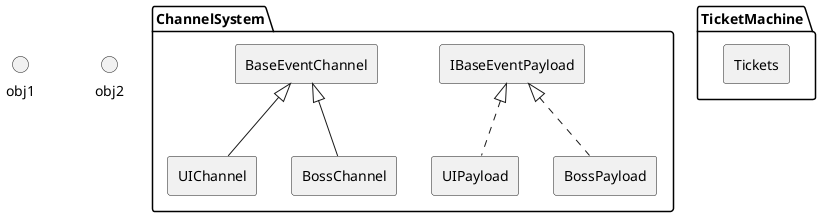 @startuml

package ChannelSystem {
    rectangle IBaseEventPayload
    rectangle BaseEventChannel

    rectangle UIChannel
    rectangle BossChannel

    rectangle UIPayload
    rectangle BossPayload
}

package TicketMachine {
    rectangle Tickets
}

circle obj1
circle obj2

BaseEventChannel <|-- UIChannel
BaseEventChannel <|-- BossChannel
IBaseEventPayload <|.. UIPayload
IBaseEventPayload <|.. BossPayload


@enduml